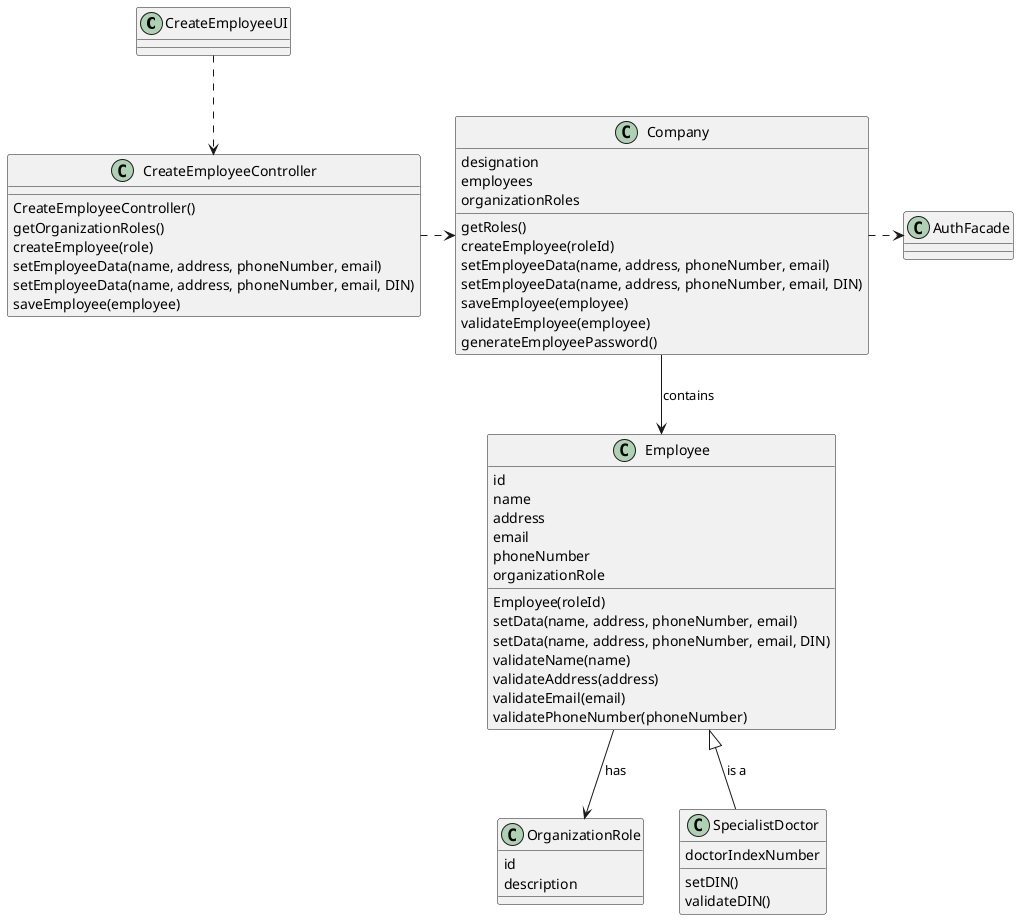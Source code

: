 @startuml
class CreateEmployeeUI
class CreateEmployeeController {
{method} CreateEmployeeController()
{method} getOrganizationRoles()
{method} createEmployee(role)
{method} setEmployeeData(name, address, phoneNumber, email)
{method} setEmployeeData(name, address, phoneNumber, email, DIN)
{method} saveEmployee(employee)
}
class Company {
{field} designation
{field} employees
{field} organizationRoles
{method} getRoles()
{method} createEmployee(roleId)
{method} setEmployeeData(name, address, phoneNumber, email)
{method} setEmployeeData(name, address, phoneNumber, email, DIN)
{method} saveEmployee(employee)
{method} validateEmployee(employee)
{method} generateEmployeePassword()
}
class Employee {
{field} id
{field} name
{field} address
{field} email
{field} phoneNumber
{field} organizationRole
{method} Employee(roleId)
{method} setData(name, address, phoneNumber, email)
{method} setData(name, address, phoneNumber, email, DIN)
{method} validateName(name)
{method} validateAddress(address)
{method} validateEmail(email)
{method} validatePhoneNumber(phoneNumber)
}
class OrganizationRole {
{field} id
{field} description
}
class SpecialistDoctor {
{field} doctorIndexNumber
{method} setDIN()
{method} validateDIN()
}
class AuthFacade

CreateEmployeeUI ..> CreateEmployeeController
CreateEmployeeController .right.> Company
Company --> Employee : contains
Company .right.> AuthFacade
Employee --> OrganizationRole : has
Employee <|-- SpecialistDoctor : is a
@enduml